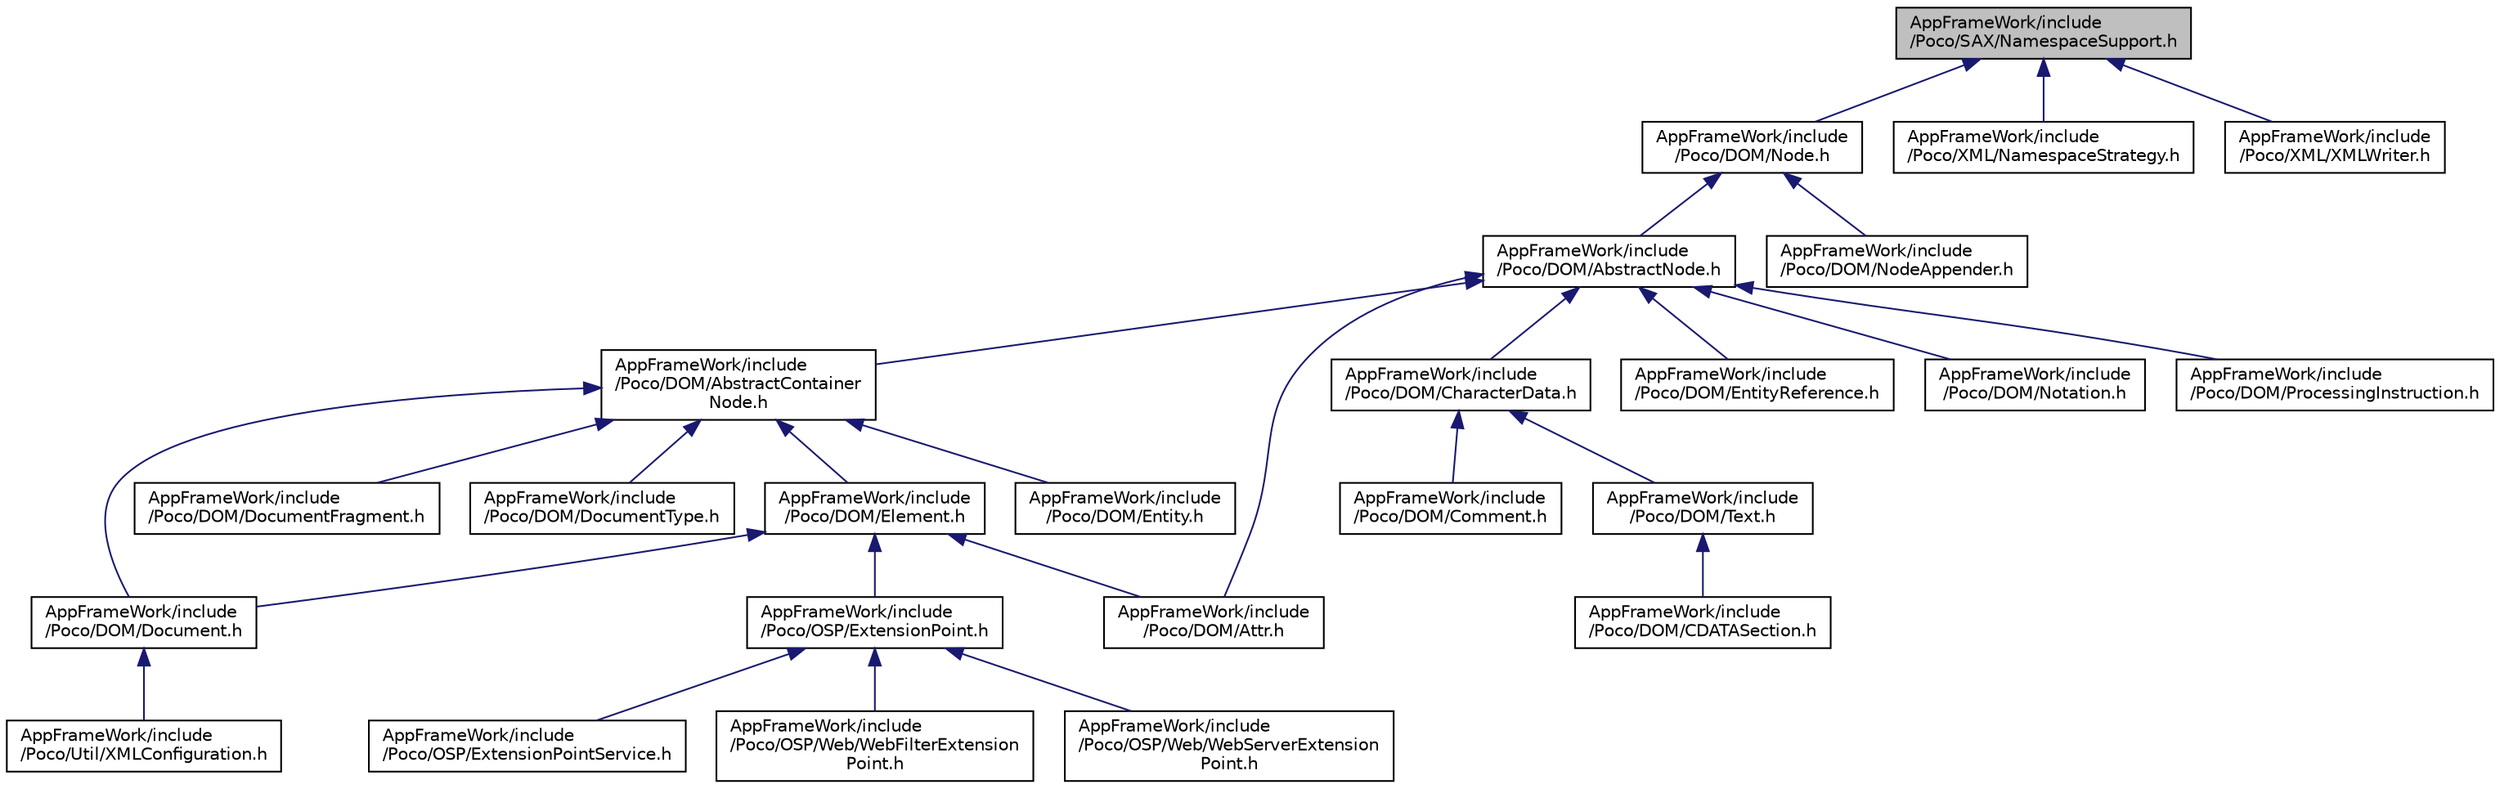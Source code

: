 digraph "AppFrameWork/include/Poco/SAX/NamespaceSupport.h"
{
 // LATEX_PDF_SIZE
  edge [fontname="Helvetica",fontsize="10",labelfontname="Helvetica",labelfontsize="10"];
  node [fontname="Helvetica",fontsize="10",shape=record];
  Node1 [label="AppFrameWork/include\l/Poco/SAX/NamespaceSupport.h",height=0.2,width=0.4,color="black", fillcolor="grey75", style="filled", fontcolor="black",tooltip=" "];
  Node1 -> Node2 [dir="back",color="midnightblue",fontsize="10",style="solid"];
  Node2 [label="AppFrameWork/include\l/Poco/DOM/Node.h",height=0.2,width=0.4,color="black", fillcolor="white", style="filled",URL="$Node_8h.html",tooltip=" "];
  Node2 -> Node3 [dir="back",color="midnightblue",fontsize="10",style="solid"];
  Node3 [label="AppFrameWork/include\l/Poco/DOM/AbstractNode.h",height=0.2,width=0.4,color="black", fillcolor="white", style="filled",URL="$AbstractNode_8h.html",tooltip=" "];
  Node3 -> Node4 [dir="back",color="midnightblue",fontsize="10",style="solid"];
  Node4 [label="AppFrameWork/include\l/Poco/DOM/AbstractContainer\lNode.h",height=0.2,width=0.4,color="black", fillcolor="white", style="filled",URL="$AbstractContainerNode_8h.html",tooltip=" "];
  Node4 -> Node5 [dir="back",color="midnightblue",fontsize="10",style="solid"];
  Node5 [label="AppFrameWork/include\l/Poco/DOM/Document.h",height=0.2,width=0.4,color="black", fillcolor="white", style="filled",URL="$Document_8h.html",tooltip=" "];
  Node5 -> Node6 [dir="back",color="midnightblue",fontsize="10",style="solid"];
  Node6 [label="AppFrameWork/include\l/Poco/Util/XMLConfiguration.h",height=0.2,width=0.4,color="black", fillcolor="white", style="filled",URL="$XMLConfiguration_8h.html",tooltip=" "];
  Node4 -> Node7 [dir="back",color="midnightblue",fontsize="10",style="solid"];
  Node7 [label="AppFrameWork/include\l/Poco/DOM/DocumentFragment.h",height=0.2,width=0.4,color="black", fillcolor="white", style="filled",URL="$DocumentFragment_8h.html",tooltip=" "];
  Node4 -> Node8 [dir="back",color="midnightblue",fontsize="10",style="solid"];
  Node8 [label="AppFrameWork/include\l/Poco/DOM/DocumentType.h",height=0.2,width=0.4,color="black", fillcolor="white", style="filled",URL="$DocumentType_8h.html",tooltip=" "];
  Node4 -> Node9 [dir="back",color="midnightblue",fontsize="10",style="solid"];
  Node9 [label="AppFrameWork/include\l/Poco/DOM/Element.h",height=0.2,width=0.4,color="black", fillcolor="white", style="filled",URL="$Element_8h.html",tooltip=" "];
  Node9 -> Node10 [dir="back",color="midnightblue",fontsize="10",style="solid"];
  Node10 [label="AppFrameWork/include\l/Poco/DOM/Attr.h",height=0.2,width=0.4,color="black", fillcolor="white", style="filled",URL="$Attr_8h.html",tooltip=" "];
  Node9 -> Node5 [dir="back",color="midnightblue",fontsize="10",style="solid"];
  Node9 -> Node11 [dir="back",color="midnightblue",fontsize="10",style="solid"];
  Node11 [label="AppFrameWork/include\l/Poco/OSP/ExtensionPoint.h",height=0.2,width=0.4,color="black", fillcolor="white", style="filled",URL="$ExtensionPoint_8h.html",tooltip=" "];
  Node11 -> Node12 [dir="back",color="midnightblue",fontsize="10",style="solid"];
  Node12 [label="AppFrameWork/include\l/Poco/OSP/ExtensionPointService.h",height=0.2,width=0.4,color="black", fillcolor="white", style="filled",URL="$ExtensionPointService_8h.html",tooltip=" "];
  Node11 -> Node13 [dir="back",color="midnightblue",fontsize="10",style="solid"];
  Node13 [label="AppFrameWork/include\l/Poco/OSP/Web/WebFilterExtension\lPoint.h",height=0.2,width=0.4,color="black", fillcolor="white", style="filled",URL="$WebFilterExtensionPoint_8h.html",tooltip=" "];
  Node11 -> Node14 [dir="back",color="midnightblue",fontsize="10",style="solid"];
  Node14 [label="AppFrameWork/include\l/Poco/OSP/Web/WebServerExtension\lPoint.h",height=0.2,width=0.4,color="black", fillcolor="white", style="filled",URL="$WebServerExtensionPoint_8h.html",tooltip=" "];
  Node4 -> Node15 [dir="back",color="midnightblue",fontsize="10",style="solid"];
  Node15 [label="AppFrameWork/include\l/Poco/DOM/Entity.h",height=0.2,width=0.4,color="black", fillcolor="white", style="filled",URL="$Entity_8h.html",tooltip=" "];
  Node3 -> Node10 [dir="back",color="midnightblue",fontsize="10",style="solid"];
  Node3 -> Node16 [dir="back",color="midnightblue",fontsize="10",style="solid"];
  Node16 [label="AppFrameWork/include\l/Poco/DOM/CharacterData.h",height=0.2,width=0.4,color="black", fillcolor="white", style="filled",URL="$CharacterData_8h.html",tooltip=" "];
  Node16 -> Node17 [dir="back",color="midnightblue",fontsize="10",style="solid"];
  Node17 [label="AppFrameWork/include\l/Poco/DOM/Comment.h",height=0.2,width=0.4,color="black", fillcolor="white", style="filled",URL="$Comment_8h.html",tooltip=" "];
  Node16 -> Node18 [dir="back",color="midnightblue",fontsize="10",style="solid"];
  Node18 [label="AppFrameWork/include\l/Poco/DOM/Text.h",height=0.2,width=0.4,color="black", fillcolor="white", style="filled",URL="$Text_8h.html",tooltip=" "];
  Node18 -> Node19 [dir="back",color="midnightblue",fontsize="10",style="solid"];
  Node19 [label="AppFrameWork/include\l/Poco/DOM/CDATASection.h",height=0.2,width=0.4,color="black", fillcolor="white", style="filled",URL="$CDATASection_8h.html",tooltip=" "];
  Node3 -> Node20 [dir="back",color="midnightblue",fontsize="10",style="solid"];
  Node20 [label="AppFrameWork/include\l/Poco/DOM/EntityReference.h",height=0.2,width=0.4,color="black", fillcolor="white", style="filled",URL="$EntityReference_8h.html",tooltip=" "];
  Node3 -> Node21 [dir="back",color="midnightblue",fontsize="10",style="solid"];
  Node21 [label="AppFrameWork/include\l/Poco/DOM/Notation.h",height=0.2,width=0.4,color="black", fillcolor="white", style="filled",URL="$Notation_8h.html",tooltip=" "];
  Node3 -> Node22 [dir="back",color="midnightblue",fontsize="10",style="solid"];
  Node22 [label="AppFrameWork/include\l/Poco/DOM/ProcessingInstruction.h",height=0.2,width=0.4,color="black", fillcolor="white", style="filled",URL="$ProcessingInstruction_8h.html",tooltip=" "];
  Node2 -> Node23 [dir="back",color="midnightblue",fontsize="10",style="solid"];
  Node23 [label="AppFrameWork/include\l/Poco/DOM/NodeAppender.h",height=0.2,width=0.4,color="black", fillcolor="white", style="filled",URL="$NodeAppender_8h.html",tooltip=" "];
  Node1 -> Node24 [dir="back",color="midnightblue",fontsize="10",style="solid"];
  Node24 [label="AppFrameWork/include\l/Poco/XML/NamespaceStrategy.h",height=0.2,width=0.4,color="black", fillcolor="white", style="filled",URL="$NamespaceStrategy_8h.html",tooltip=" "];
  Node1 -> Node25 [dir="back",color="midnightblue",fontsize="10",style="solid"];
  Node25 [label="AppFrameWork/include\l/Poco/XML/XMLWriter.h",height=0.2,width=0.4,color="black", fillcolor="white", style="filled",URL="$XMLWriter_8h.html",tooltip=" "];
}
